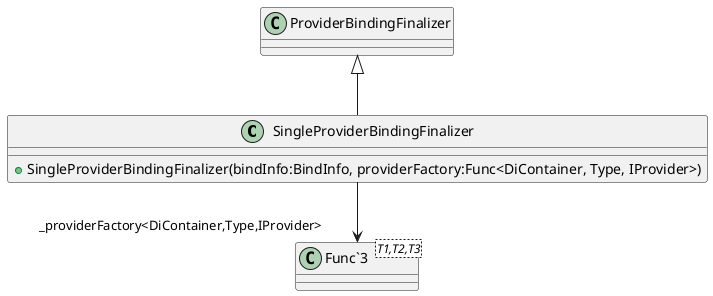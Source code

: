@startuml
class SingleProviderBindingFinalizer {
    + SingleProviderBindingFinalizer(bindInfo:BindInfo, providerFactory:Func<DiContainer, Type, IProvider>)
}
class "Func`3"<T1,T2,T3> {
}
ProviderBindingFinalizer <|-- SingleProviderBindingFinalizer
SingleProviderBindingFinalizer --> "_providerFactory<DiContainer,Type,IProvider>" "Func`3"
@enduml
